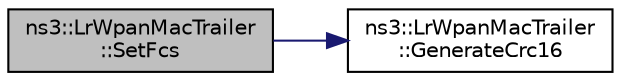 digraph "ns3::LrWpanMacTrailer::SetFcs"
{
 // LATEX_PDF_SIZE
  edge [fontname="Helvetica",fontsize="10",labelfontname="Helvetica",labelfontsize="10"];
  node [fontname="Helvetica",fontsize="10",shape=record];
  rankdir="LR";
  Node1 [label="ns3::LrWpanMacTrailer\l::SetFcs",height=0.2,width=0.4,color="black", fillcolor="grey75", style="filled", fontcolor="black",tooltip="Calculate and set the FCS value based on the given packet."];
  Node1 -> Node2 [color="midnightblue",fontsize="10",style="solid",fontname="Helvetica"];
  Node2 [label="ns3::LrWpanMacTrailer\l::GenerateCrc16",height=0.2,width=0.4,color="black", fillcolor="white", style="filled",URL="$classns3_1_1_lr_wpan_mac_trailer.html#a834005b6ad953ca027a5782a93613718",tooltip="Calculate the 16-bit FCS value."];
}
